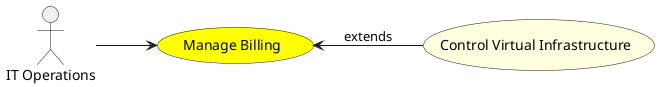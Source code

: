 @startuml


left to right direction

usecase "Manage Billing" as ManageBilling #yellow

Actor "IT Operations" as ITOperations

ITOperations --> ManageBilling





usecase "Control Virtual Infrastructure" as ControlVirtualInfrastructure #lightyellow

ManageBilling <-- ControlVirtualInfrastructure : extends







@enduml
